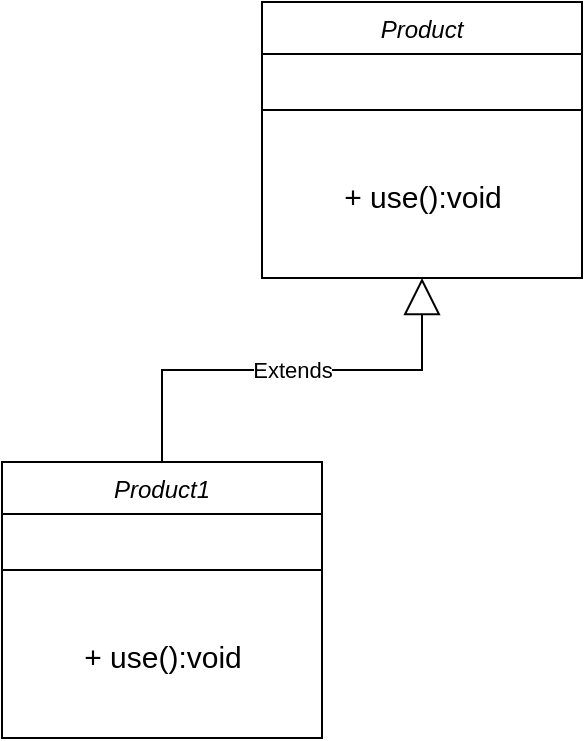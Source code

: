 <mxfile version="24.6.4" type="github">
  <diagram id="C5RBs43oDa-KdzZeNtuy" name="Page-1">
    <mxGraphModel dx="1050" dy="1691" grid="1" gridSize="10" guides="1" tooltips="1" connect="1" arrows="1" fold="1" page="1" pageScale="1" pageWidth="827" pageHeight="1169" math="0" shadow="0">
      <root>
        <mxCell id="WIyWlLk6GJQsqaUBKTNV-0" />
        <mxCell id="WIyWlLk6GJQsqaUBKTNV-1" parent="WIyWlLk6GJQsqaUBKTNV-0" />
        <mxCell id="PA6iErH0THXMKUBZqEbL-1" value="Product" style="swimlane;fontStyle=2;align=center;verticalAlign=top;childLayout=stackLayout;horizontal=1;startSize=26;horizontalStack=0;resizeParent=1;resizeLast=0;collapsible=1;marginBottom=0;rounded=0;shadow=0;strokeWidth=1;" vertex="1" parent="WIyWlLk6GJQsqaUBKTNV-1">
          <mxGeometry x="230" y="-60" width="160" height="138" as="geometry">
            <mxRectangle x="230" y="140" width="160" height="26" as="alternateBounds" />
          </mxGeometry>
        </mxCell>
        <mxCell id="PA6iErH0THXMKUBZqEbL-2" value="" style="line;html=1;strokeWidth=1;align=left;verticalAlign=middle;spacingTop=-1;spacingLeft=3;spacingRight=3;rotatable=0;labelPosition=right;points=[];portConstraint=eastwest;" vertex="1" parent="PA6iErH0THXMKUBZqEbL-1">
          <mxGeometry y="26" width="160" height="56" as="geometry" />
        </mxCell>
        <mxCell id="PA6iErH0THXMKUBZqEbL-3" value="&lt;font style=&quot;font-size: 15px;&quot;&gt;+ use():void&lt;/font&gt;" style="text;html=1;align=center;verticalAlign=middle;resizable=0;points=[];autosize=1;strokeColor=none;fillColor=none;" vertex="1" parent="PA6iErH0THXMKUBZqEbL-1">
          <mxGeometry y="82" width="160" height="30" as="geometry" />
        </mxCell>
        <mxCell id="PA6iErH0THXMKUBZqEbL-4" value="Product1" style="swimlane;fontStyle=2;align=center;verticalAlign=top;childLayout=stackLayout;horizontal=1;startSize=26;horizontalStack=0;resizeParent=1;resizeLast=0;collapsible=1;marginBottom=0;rounded=0;shadow=0;strokeWidth=1;" vertex="1" parent="WIyWlLk6GJQsqaUBKTNV-1">
          <mxGeometry x="100" y="170" width="160" height="138" as="geometry">
            <mxRectangle x="230" y="140" width="160" height="26" as="alternateBounds" />
          </mxGeometry>
        </mxCell>
        <mxCell id="PA6iErH0THXMKUBZqEbL-5" value="" style="line;html=1;strokeWidth=1;align=left;verticalAlign=middle;spacingTop=-1;spacingLeft=3;spacingRight=3;rotatable=0;labelPosition=right;points=[];portConstraint=eastwest;" vertex="1" parent="PA6iErH0THXMKUBZqEbL-4">
          <mxGeometry y="26" width="160" height="56" as="geometry" />
        </mxCell>
        <mxCell id="PA6iErH0THXMKUBZqEbL-6" value="&lt;font style=&quot;font-size: 15px;&quot;&gt;+ use():void&lt;/font&gt;" style="text;html=1;align=center;verticalAlign=middle;resizable=0;points=[];autosize=1;strokeColor=none;fillColor=none;" vertex="1" parent="PA6iErH0THXMKUBZqEbL-4">
          <mxGeometry y="82" width="160" height="30" as="geometry" />
        </mxCell>
        <mxCell id="PA6iErH0THXMKUBZqEbL-8" value="Extends" style="endArrow=block;endSize=16;endFill=0;html=1;rounded=0;entryX=0.5;entryY=1;entryDx=0;entryDy=0;exitX=0.5;exitY=0;exitDx=0;exitDy=0;edgeStyle=orthogonalEdgeStyle;" edge="1" parent="WIyWlLk6GJQsqaUBKTNV-1" source="PA6iErH0THXMKUBZqEbL-4" target="PA6iErH0THXMKUBZqEbL-1">
          <mxGeometry width="160" relative="1" as="geometry">
            <mxPoint x="130" y="150" as="sourcePoint" />
            <mxPoint x="290" y="150" as="targetPoint" />
          </mxGeometry>
        </mxCell>
      </root>
    </mxGraphModel>
  </diagram>
</mxfile>
